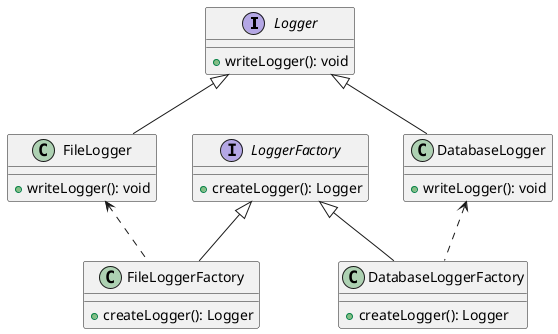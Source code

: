 @startuml
'https://plantuml.com/class-diagram

interface Logger {
    +writeLogger(): void
}

class FileLogger {
    +writeLogger(): void
}

class DatabaseLogger {
    +writeLogger(): void
}

Logger <|-- FileLogger
Logger <|-- DatabaseLogger

interface LoggerFactory {
    +createLogger(): Logger
}

class FileLoggerFactory {
    +createLogger(): Logger
}

class DatabaseLoggerFactory {
    +createLogger(): Logger
}

LoggerFactory <|-- FileLoggerFactory
LoggerFactory <|-- DatabaseLoggerFactory

FileLogger <.. FileLoggerFactory
DatabaseLogger <.. DatabaseLoggerFactory

@enduml